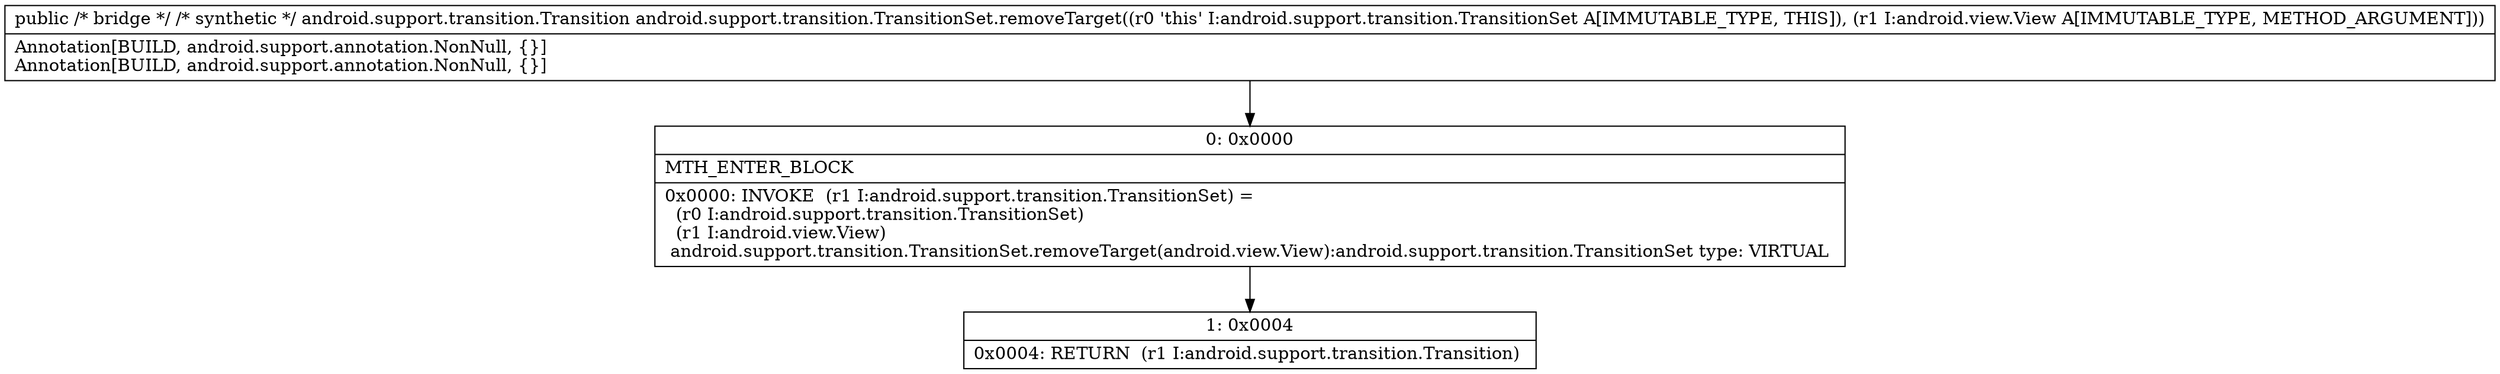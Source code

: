 digraph "CFG forandroid.support.transition.TransitionSet.removeTarget(Landroid\/view\/View;)Landroid\/support\/transition\/Transition;" {
Node_0 [shape=record,label="{0\:\ 0x0000|MTH_ENTER_BLOCK\l|0x0000: INVOKE  (r1 I:android.support.transition.TransitionSet) = \l  (r0 I:android.support.transition.TransitionSet)\l  (r1 I:android.view.View)\l android.support.transition.TransitionSet.removeTarget(android.view.View):android.support.transition.TransitionSet type: VIRTUAL \l}"];
Node_1 [shape=record,label="{1\:\ 0x0004|0x0004: RETURN  (r1 I:android.support.transition.Transition) \l}"];
MethodNode[shape=record,label="{public \/* bridge *\/ \/* synthetic *\/ android.support.transition.Transition android.support.transition.TransitionSet.removeTarget((r0 'this' I:android.support.transition.TransitionSet A[IMMUTABLE_TYPE, THIS]), (r1 I:android.view.View A[IMMUTABLE_TYPE, METHOD_ARGUMENT]))  | Annotation[BUILD, android.support.annotation.NonNull, \{\}]\lAnnotation[BUILD, android.support.annotation.NonNull, \{\}]\l}"];
MethodNode -> Node_0;
Node_0 -> Node_1;
}

